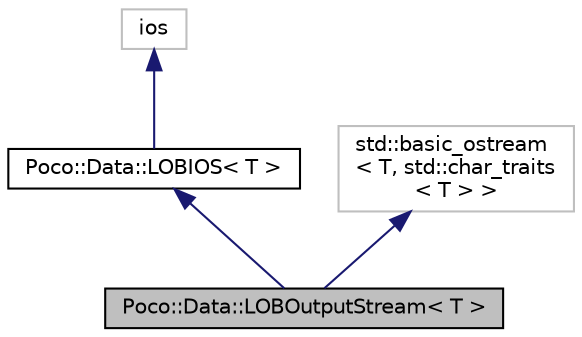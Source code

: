 digraph "Poco::Data::LOBOutputStream&lt; T &gt;"
{
 // LATEX_PDF_SIZE
  edge [fontname="Helvetica",fontsize="10",labelfontname="Helvetica",labelfontsize="10"];
  node [fontname="Helvetica",fontsize="10",shape=record];
  Node1 [label="Poco::Data::LOBOutputStream\< T \>",height=0.2,width=0.4,color="black", fillcolor="grey75", style="filled", fontcolor="black",tooltip="An output stream for writing to a LOB."];
  Node2 -> Node1 [dir="back",color="midnightblue",fontsize="10",style="solid"];
  Node2 [label="Poco::Data::LOBIOS\< T \>",height=0.2,width=0.4,color="black", fillcolor="white", style="filled",URL="$classPoco_1_1Data_1_1LOBIOS.html",tooltip=" "];
  Node3 -> Node2 [dir="back",color="midnightblue",fontsize="10",style="solid"];
  Node3 [label="ios",height=0.2,width=0.4,color="grey75", fillcolor="white", style="filled",tooltip=" "];
  Node4 -> Node1 [dir="back",color="midnightblue",fontsize="10",style="solid"];
  Node4 [label="std::basic_ostream\l\< T, std::char_traits\l\< T \> \>",height=0.2,width=0.4,color="grey75", fillcolor="white", style="filled",tooltip=" "];
}
